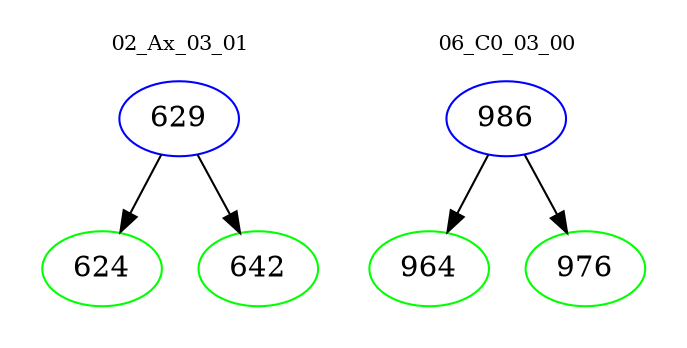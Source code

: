 digraph{
subgraph cluster_0 {
color = white
label = "02_Ax_03_01";
fontsize=10;
T0_629 [label="629", color="blue"]
T0_629 -> T0_624 [color="black"]
T0_624 [label="624", color="green"]
T0_629 -> T0_642 [color="black"]
T0_642 [label="642", color="green"]
}
subgraph cluster_1 {
color = white
label = "06_C0_03_00";
fontsize=10;
T1_986 [label="986", color="blue"]
T1_986 -> T1_964 [color="black"]
T1_964 [label="964", color="green"]
T1_986 -> T1_976 [color="black"]
T1_976 [label="976", color="green"]
}
}
